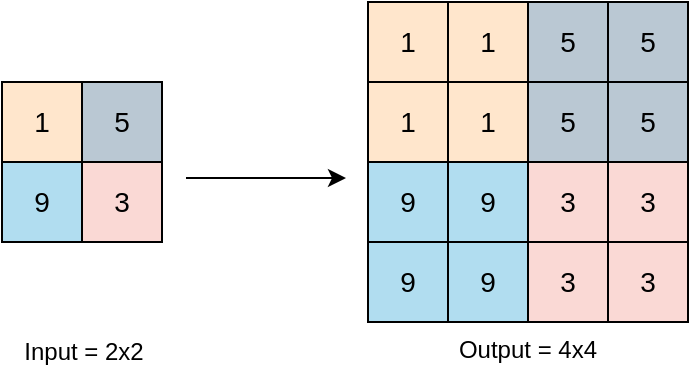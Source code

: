 <mxfile version="20.2.1" type="device"><diagram id="zGzAtUtdvfPOVLS3MOvk" name="Page-1"><mxGraphModel dx="219" dy="371" grid="1" gridSize="10" guides="1" tooltips="1" connect="1" arrows="1" fold="1" page="1" pageScale="1" pageWidth="827" pageHeight="1169" math="0" shadow="0"><root><mxCell id="0"/><mxCell id="1" parent="0"/><mxCell id="6YHhw9SS3-1l0najFM8U-1" value="1" style="whiteSpace=wrap;html=1;aspect=fixed;fillColor=#ffe6cc;strokeColor=#000000;fontSize=14;" parent="1" vertex="1"><mxGeometry x="200" y="400" width="40" height="40" as="geometry"/></mxCell><mxCell id="6YHhw9SS3-1l0najFM8U-2" value="1" style="whiteSpace=wrap;html=1;aspect=fixed;fillColor=#ffe6cc;strokeColor=#000000;fontSize=14;" parent="1" vertex="1"><mxGeometry x="240" y="400" width="40" height="40" as="geometry"/></mxCell><mxCell id="6YHhw9SS3-1l0najFM8U-3" value="1" style="whiteSpace=wrap;html=1;aspect=fixed;fillColor=#ffe6cc;strokeColor=#000000;fontSize=14;" parent="1" vertex="1"><mxGeometry x="240" y="440" width="40" height="40" as="geometry"/></mxCell><mxCell id="6YHhw9SS3-1l0najFM8U-4" value="1" style="whiteSpace=wrap;html=1;aspect=fixed;fillColor=#ffe6cc;strokeColor=#000000;fontSize=14;" parent="1" vertex="1"><mxGeometry x="200" y="440" width="40" height="40" as="geometry"/></mxCell><mxCell id="6YHhw9SS3-1l0najFM8U-5" value="5" style="whiteSpace=wrap;html=1;aspect=fixed;fillColor=#bac8d3;strokeColor=#000000;fontSize=14;" parent="1" vertex="1"><mxGeometry x="280" y="400" width="40" height="40" as="geometry"/></mxCell><mxCell id="6YHhw9SS3-1l0najFM8U-6" value="5" style="whiteSpace=wrap;html=1;aspect=fixed;fillColor=#bac8d3;strokeColor=#000000;fontSize=14;" parent="1" vertex="1"><mxGeometry x="320" y="400" width="40" height="40" as="geometry"/></mxCell><mxCell id="6YHhw9SS3-1l0najFM8U-7" value="5" style="whiteSpace=wrap;html=1;aspect=fixed;fillColor=#bac8d3;strokeColor=#000000;fontSize=14;" parent="1" vertex="1"><mxGeometry x="320" y="440" width="40" height="40" as="geometry"/></mxCell><mxCell id="6YHhw9SS3-1l0najFM8U-8" value="5" style="whiteSpace=wrap;html=1;aspect=fixed;fillColor=#bac8d3;strokeColor=#000000;fontSize=14;" parent="1" vertex="1"><mxGeometry x="280" y="440" width="40" height="40" as="geometry"/></mxCell><mxCell id="6YHhw9SS3-1l0najFM8U-9" value="9" style="whiteSpace=wrap;html=1;aspect=fixed;fillColor=#b1ddf0;strokeColor=#000000;fontSize=14;" parent="1" vertex="1"><mxGeometry x="200" y="480" width="40" height="40" as="geometry"/></mxCell><mxCell id="6YHhw9SS3-1l0najFM8U-10" value="9" style="whiteSpace=wrap;html=1;aspect=fixed;fillColor=#b1ddf0;strokeColor=#000000;fontSize=14;" parent="1" vertex="1"><mxGeometry x="240" y="480" width="40" height="40" as="geometry"/></mxCell><mxCell id="6YHhw9SS3-1l0najFM8U-11" value="9" style="whiteSpace=wrap;html=1;aspect=fixed;fillColor=#b1ddf0;strokeColor=#000000;fontSize=14;" parent="1" vertex="1"><mxGeometry x="240" y="520" width="40" height="40" as="geometry"/></mxCell><mxCell id="6YHhw9SS3-1l0najFM8U-12" value="9" style="whiteSpace=wrap;html=1;aspect=fixed;fillColor=#b1ddf0;strokeColor=#000000;fontSize=14;" parent="1" vertex="1"><mxGeometry x="200" y="520" width="40" height="40" as="geometry"/></mxCell><mxCell id="6YHhw9SS3-1l0najFM8U-13" value="3" style="whiteSpace=wrap;html=1;aspect=fixed;fillColor=#fad9d5;strokeColor=#000000;fontSize=14;" parent="1" vertex="1"><mxGeometry x="280" y="480" width="40" height="40" as="geometry"/></mxCell><mxCell id="6YHhw9SS3-1l0najFM8U-14" value="3" style="whiteSpace=wrap;html=1;aspect=fixed;fillColor=#fad9d5;strokeColor=#000000;fontSize=14;" parent="1" vertex="1"><mxGeometry x="320" y="480" width="40" height="40" as="geometry"/></mxCell><mxCell id="6YHhw9SS3-1l0najFM8U-15" value="3" style="whiteSpace=wrap;html=1;aspect=fixed;fillColor=#fad9d5;strokeColor=#000000;fontSize=14;" parent="1" vertex="1"><mxGeometry x="320" y="520" width="40" height="40" as="geometry"/></mxCell><mxCell id="6YHhw9SS3-1l0najFM8U-16" value="3" style="whiteSpace=wrap;html=1;aspect=fixed;fillColor=#fad9d5;strokeColor=#000000;fontSize=14;" parent="1" vertex="1"><mxGeometry x="280" y="520" width="40" height="40" as="geometry"/></mxCell><mxCell id="6YHhw9SS3-1l0najFM8U-17" value="1" style="whiteSpace=wrap;html=1;aspect=fixed;fillColor=#ffe6cc;strokeColor=#000000;fontSize=14;" parent="1" vertex="1"><mxGeometry x="17" y="440" width="40" height="40" as="geometry"/></mxCell><mxCell id="6YHhw9SS3-1l0najFM8U-18" value="5" style="whiteSpace=wrap;html=1;aspect=fixed;fillColor=#bac8d3;strokeColor=#000000;fontSize=14;" parent="1" vertex="1"><mxGeometry x="57" y="440" width="40" height="40" as="geometry"/></mxCell><mxCell id="6YHhw9SS3-1l0najFM8U-19" value="3" style="whiteSpace=wrap;html=1;aspect=fixed;fillColor=#fad9d5;strokeColor=#000000;fontSize=14;" parent="1" vertex="1"><mxGeometry x="57" y="480" width="40" height="40" as="geometry"/></mxCell><mxCell id="6YHhw9SS3-1l0najFM8U-20" value="9" style="whiteSpace=wrap;html=1;aspect=fixed;fillColor=#b1ddf0;strokeColor=#000000;fontSize=14;" parent="1" vertex="1"><mxGeometry x="17" y="480" width="40" height="40" as="geometry"/></mxCell><mxCell id="6YHhw9SS3-1l0najFM8U-21" value="" style="endArrow=classic;html=1;rounded=0;fontSize=14;" parent="1" edge="1"><mxGeometry width="50" height="50" relative="1" as="geometry"><mxPoint x="109" y="488" as="sourcePoint"/><mxPoint x="189" y="488" as="targetPoint"/></mxGeometry></mxCell><mxCell id="T3FBP7o0E1lZcfvmpkr3-3" value="Input = 2x2" style="text;html=1;strokeColor=none;fillColor=none;align=center;verticalAlign=middle;whiteSpace=wrap;rounded=0;" vertex="1" parent="1"><mxGeometry x="23" y="560" width="70" height="30" as="geometry"/></mxCell><mxCell id="T3FBP7o0E1lZcfvmpkr3-4" value="Output = 4x4" style="text;html=1;strokeColor=none;fillColor=none;align=center;verticalAlign=middle;whiteSpace=wrap;rounded=0;" vertex="1" parent="1"><mxGeometry x="240" y="559" width="80" height="30" as="geometry"/></mxCell></root></mxGraphModel></diagram></mxfile>